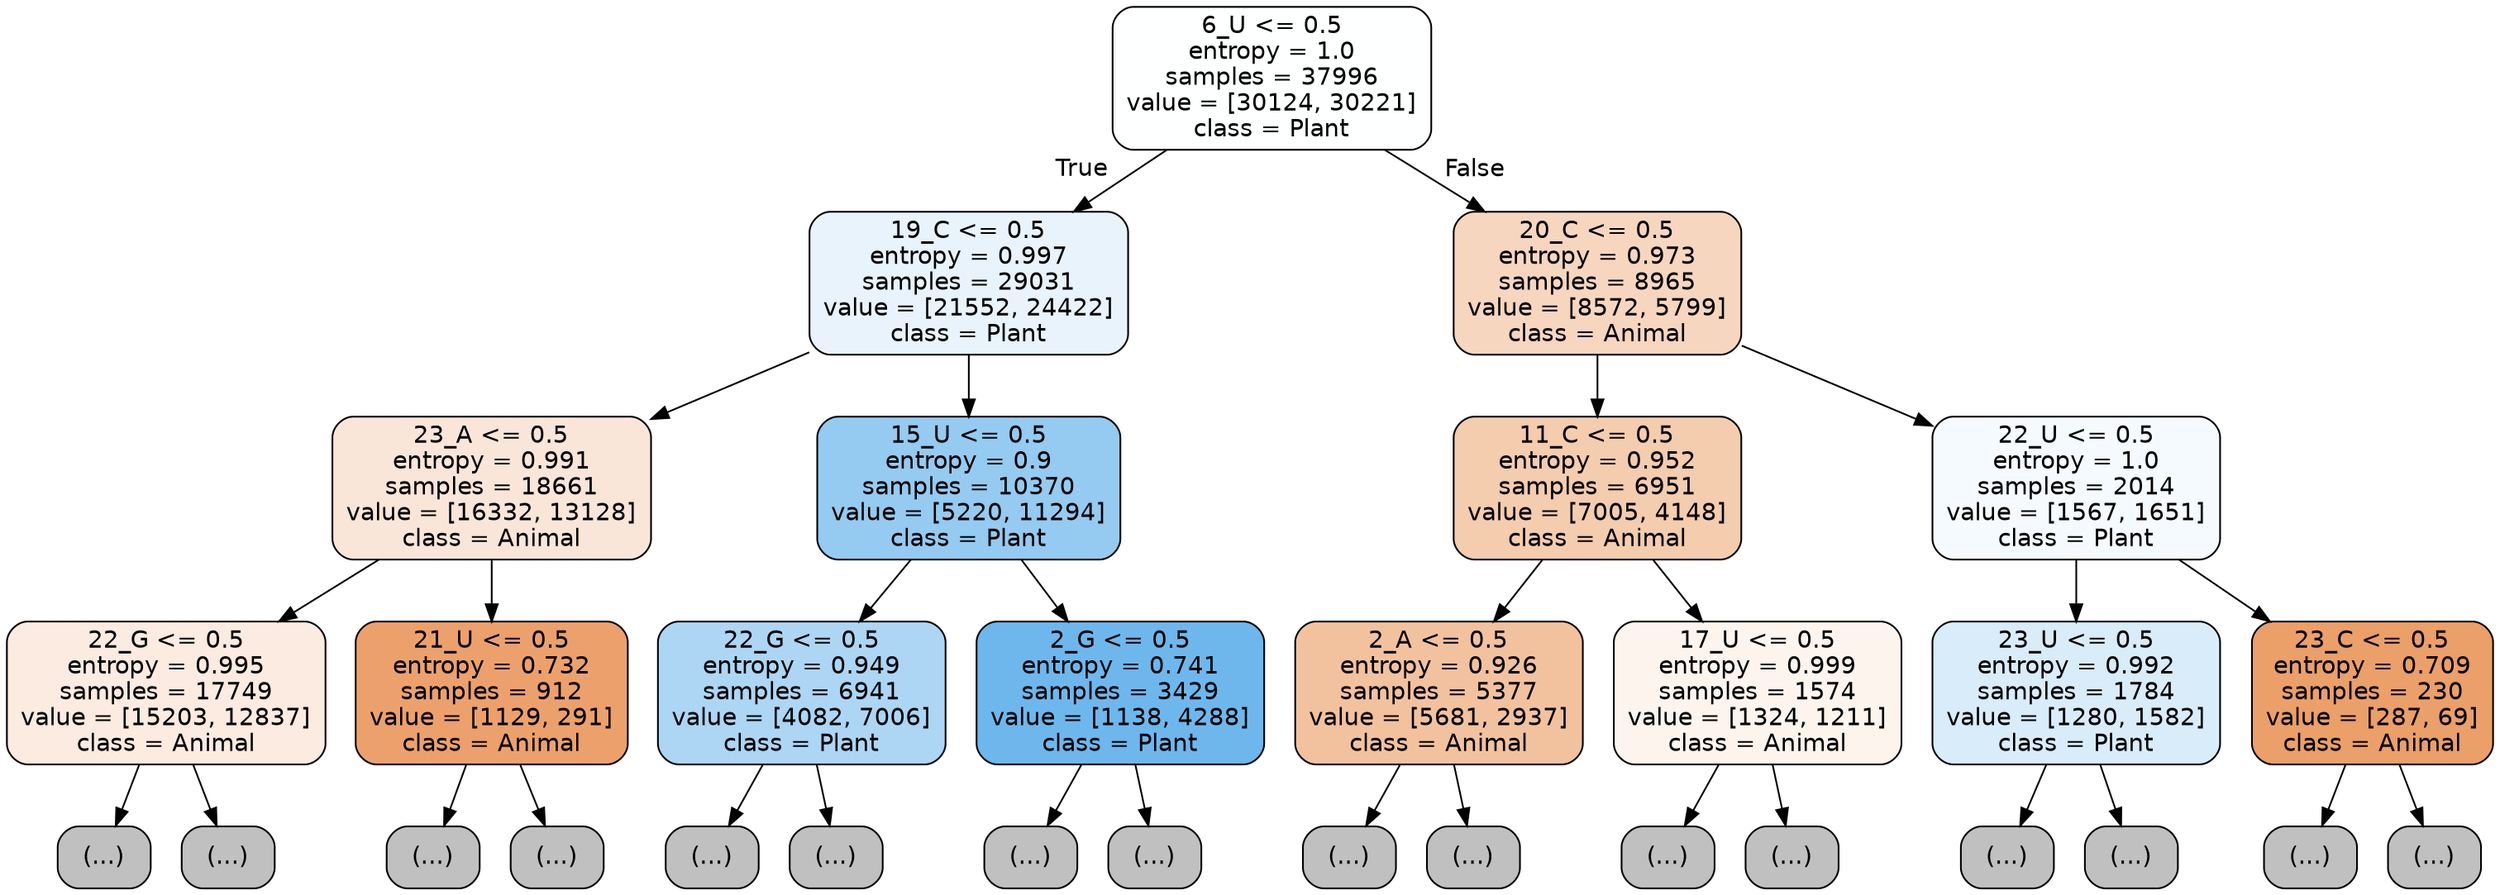 digraph Tree {
node [shape=box, style="filled, rounded", color="black", fontname="helvetica"] ;
edge [fontname="helvetica"] ;
0 [label="6_U <= 0.5\nentropy = 1.0\nsamples = 37996\nvalue = [30124, 30221]\nclass = Plant", fillcolor="#feffff"] ;
1 [label="19_C <= 0.5\nentropy = 0.997\nsamples = 29031\nvalue = [21552, 24422]\nclass = Plant", fillcolor="#e8f3fc"] ;
0 -> 1 [labeldistance=2.5, labelangle=45, headlabel="True"] ;
2 [label="23_A <= 0.5\nentropy = 0.991\nsamples = 18661\nvalue = [16332, 13128]\nclass = Animal", fillcolor="#fae6d8"] ;
1 -> 2 ;
3 [label="22_G <= 0.5\nentropy = 0.995\nsamples = 17749\nvalue = [15203, 12837]\nclass = Animal", fillcolor="#fbebe0"] ;
2 -> 3 ;
4 [label="(...)", fillcolor="#C0C0C0"] ;
3 -> 4 ;
7621 [label="(...)", fillcolor="#C0C0C0"] ;
3 -> 7621 ;
8584 [label="21_U <= 0.5\nentropy = 0.732\nsamples = 912\nvalue = [1129, 291]\nclass = Animal", fillcolor="#eca16c"] ;
2 -> 8584 ;
8585 [label="(...)", fillcolor="#C0C0C0"] ;
8584 -> 8585 ;
8830 [label="(...)", fillcolor="#C0C0C0"] ;
8584 -> 8830 ;
8927 [label="15_U <= 0.5\nentropy = 0.9\nsamples = 10370\nvalue = [5220, 11294]\nclass = Plant", fillcolor="#95caf1"] ;
1 -> 8927 ;
8928 [label="22_G <= 0.5\nentropy = 0.949\nsamples = 6941\nvalue = [4082, 7006]\nclass = Plant", fillcolor="#acd6f4"] ;
8927 -> 8928 ;
8929 [label="(...)", fillcolor="#C0C0C0"] ;
8928 -> 8929 ;
10996 [label="(...)", fillcolor="#C0C0C0"] ;
8928 -> 10996 ;
11271 [label="2_G <= 0.5\nentropy = 0.741\nsamples = 3429\nvalue = [1138, 4288]\nclass = Plant", fillcolor="#6eb7ec"] ;
8927 -> 11271 ;
11272 [label="(...)", fillcolor="#C0C0C0"] ;
11271 -> 11272 ;
11819 [label="(...)", fillcolor="#C0C0C0"] ;
11271 -> 11819 ;
12016 [label="20_C <= 0.5\nentropy = 0.973\nsamples = 8965\nvalue = [8572, 5799]\nclass = Animal", fillcolor="#f7d6bf"] ;
0 -> 12016 [labeldistance=2.5, labelangle=-45, headlabel="False"] ;
12017 [label="11_C <= 0.5\nentropy = 0.952\nsamples = 6951\nvalue = [7005, 4148]\nclass = Animal", fillcolor="#f4ccae"] ;
12016 -> 12017 ;
12018 [label="2_A <= 0.5\nentropy = 0.926\nsamples = 5377\nvalue = [5681, 2937]\nclass = Animal", fillcolor="#f2c29f"] ;
12017 -> 12018 ;
12019 [label="(...)", fillcolor="#C0C0C0"] ;
12018 -> 12019 ;
14118 [label="(...)", fillcolor="#C0C0C0"] ;
12018 -> 14118 ;
14833 [label="17_U <= 0.5\nentropy = 0.999\nsamples = 1574\nvalue = [1324, 1211]\nclass = Animal", fillcolor="#fdf4ee"] ;
12017 -> 14833 ;
14834 [label="(...)", fillcolor="#C0C0C0"] ;
14833 -> 14834 ;
15411 [label="(...)", fillcolor="#C0C0C0"] ;
14833 -> 15411 ;
15600 [label="22_U <= 0.5\nentropy = 1.0\nsamples = 2014\nvalue = [1567, 1651]\nclass = Plant", fillcolor="#f5fafe"] ;
12016 -> 15600 ;
15601 [label="23_U <= 0.5\nentropy = 0.992\nsamples = 1784\nvalue = [1280, 1582]\nclass = Plant", fillcolor="#d9ecfa"] ;
15600 -> 15601 ;
15602 [label="(...)", fillcolor="#C0C0C0"] ;
15601 -> 15602 ;
16453 [label="(...)", fillcolor="#C0C0C0"] ;
15601 -> 16453 ;
16482 [label="23_C <= 0.5\nentropy = 0.709\nsamples = 230\nvalue = [287, 69]\nclass = Animal", fillcolor="#eb9f69"] ;
15600 -> 16482 ;
16483 [label="(...)", fillcolor="#C0C0C0"] ;
16482 -> 16483 ;
16584 [label="(...)", fillcolor="#C0C0C0"] ;
16482 -> 16584 ;
}